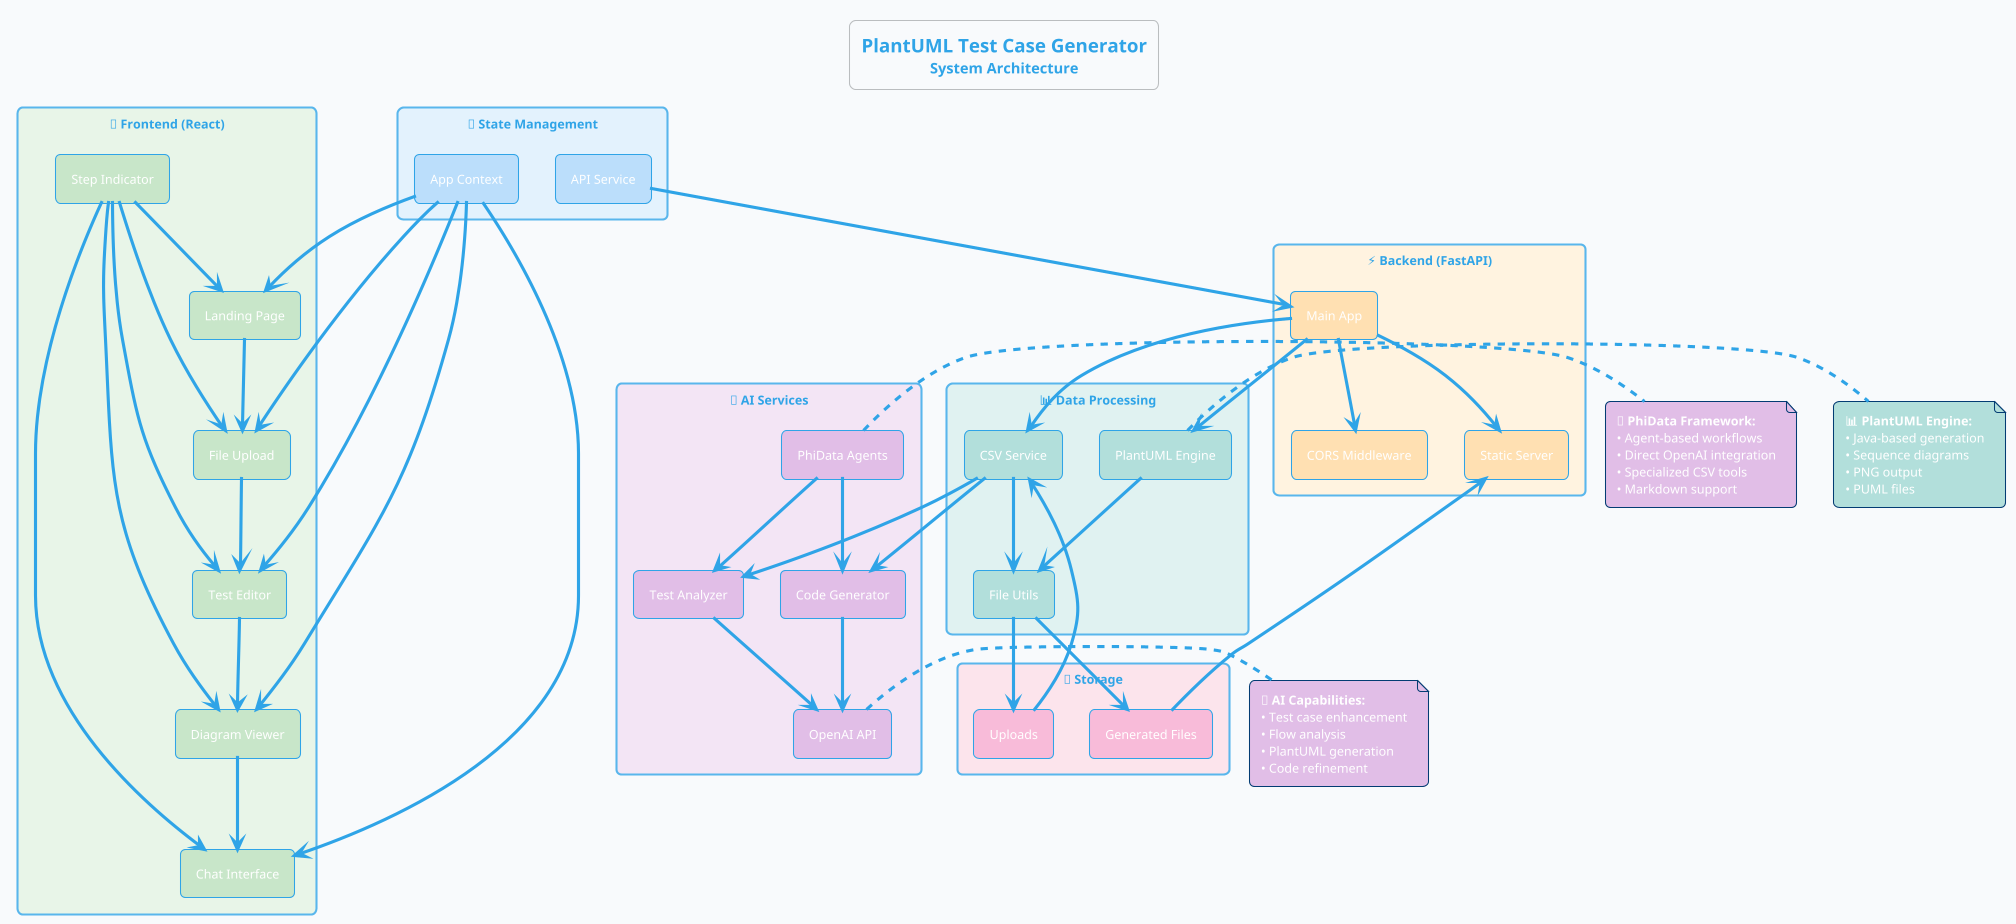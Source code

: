 @startuml PlantUML Test Case Generator - System Architecture

!theme cerulean
skinparam backgroundColor #F8FAFC
skinparam componentStyle rectangle
skinparam packageStyle rectangle
skinparam packagePadding 15
skinparam componentPadding 10
skinparam roundcorner 10

title <size:18><b>PlantUML Test Case Generator</b></size>\n<size:14>System Architecture</size>

package "🎨 Frontend (React)" #E8F5E8 {
    [Landing Page] as LP #C8E6C9
    [File Upload] as FU #C8E6C9
    [Test Editor] as TCE #C8E6C9
    [Diagram Viewer] as DV #C8E6C9
    [Chat Interface] as CI #C8E6C9
    [Step Indicator] as SI #C8E6C9
}

package "🧠 State Management" #E3F2FD {
    [App Context] as AC #BBDEFB
    [API Service] as API #BBDEFB
}

package "⚡ Backend (FastAPI)" #FFF3E0 {
    [Main App] as MA #FFE0B2
    [CORS Middleware] as CM #FFE0B2
    [Static Server] as SFS #FFE0B2
}

package "🤖 AI Services" #F3E5F5 {
    [OpenAI API] as OAI #E1BEE7
    [PhiData Agents] as PDF #E1BEE7
    [Test Analyzer] as TCA #E1BEE7
    [Code Generator] as CG #E1BEE7
}

package "📊 Data Processing" #E0F2F1 {
    [CSV Service] as CSV #B2DFDB
    [PlantUML Engine] as PE #B2DFDB
    [File Utils] as FU2 #B2DFDB
}

package "💾 Storage" #FCE4EC {
    [Uploads] as UD #F8BBD9
    [Generated Files] as GF #F8BBD9
}

' Main flow connections
LP --> FU
FU --> TCE
TCE --> DV
DV --> CI
SI --> LP
SI --> FU
SI --> TCE
SI --> DV
SI --> CI

' State management
AC --> LP
AC --> FU
AC --> TCE
AC --> DV
AC --> CI
API --> MA

' Backend flow
MA --> CM
MA --> SFS
MA --> CSV
MA --> PE

' AI integration
CSV --> TCA
CSV --> CG
TCA --> OAI
CG --> OAI
PDF --> TCA
PDF --> CG

' Data processing
CSV --> FU2
PE --> FU2
FU2 --> UD
FU2 --> GF
UD --> CSV
GF --> SFS

note right of OAI #E1BEE7
  <b>🤖 AI Capabilities:</b>
  • Test case enhancement
  • Flow analysis
  • PlantUML generation
  • Code refinement
end note

note right of PDF #E1BEE7
  <b>🧠 PhiData Framework:</b>
  • Agent-based workflows
  • Direct OpenAI integration
  • Specialized CSV tools
  • Markdown support
end note

note right of PE #B2DFDB
  <b>📊 PlantUML Engine:</b>
  • Java-based generation
  • Sequence diagrams
  • PNG output
  • PUML files
end note

@enduml
